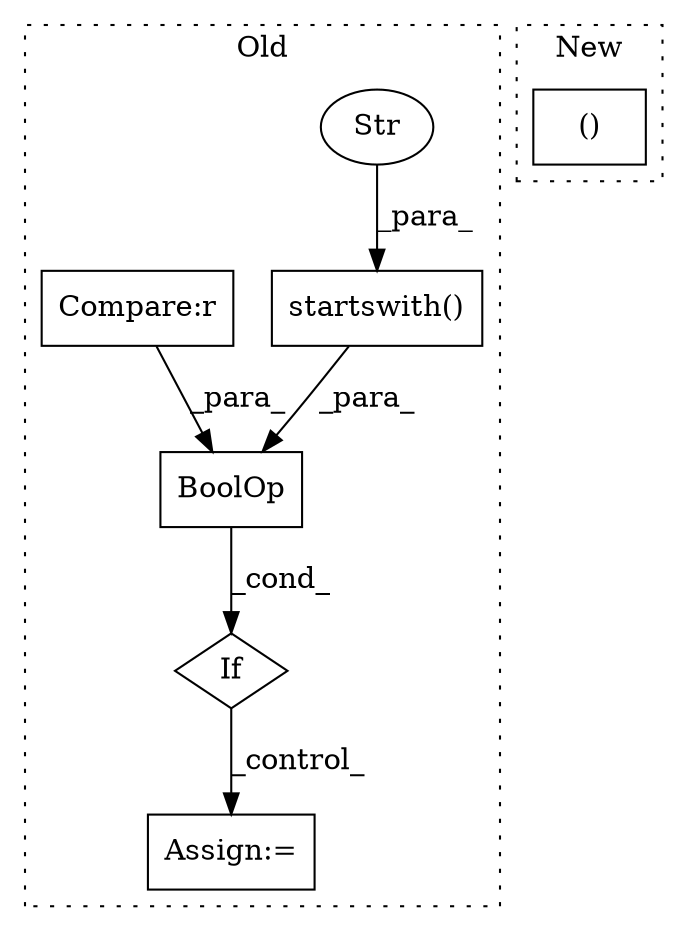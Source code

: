 digraph G {
subgraph cluster0 {
1 [label="startswith()" a="75" s="3393,3436" l="36,10" shape="box"];
3 [label="Str" a="66" s="3429" l="7" shape="ellipse"];
4 [label="If" a="96" s="3365" l="0" shape="diamond"];
5 [label="BoolOp" a="72" s="3365" l="81" shape="box"];
6 [label="Compare:r" a="40" s="3365" l="23" shape="box"];
7 [label="Assign:=" a="68" s="3674" l="3" shape="box"];
label = "Old";
style="dotted";
}
subgraph cluster1 {
2 [label="()" a="54" s="3605" l="12" shape="box"];
label = "New";
style="dotted";
}
1 -> 5 [label="_para_"];
3 -> 1 [label="_para_"];
4 -> 7 [label="_control_"];
5 -> 4 [label="_cond_"];
6 -> 5 [label="_para_"];
}